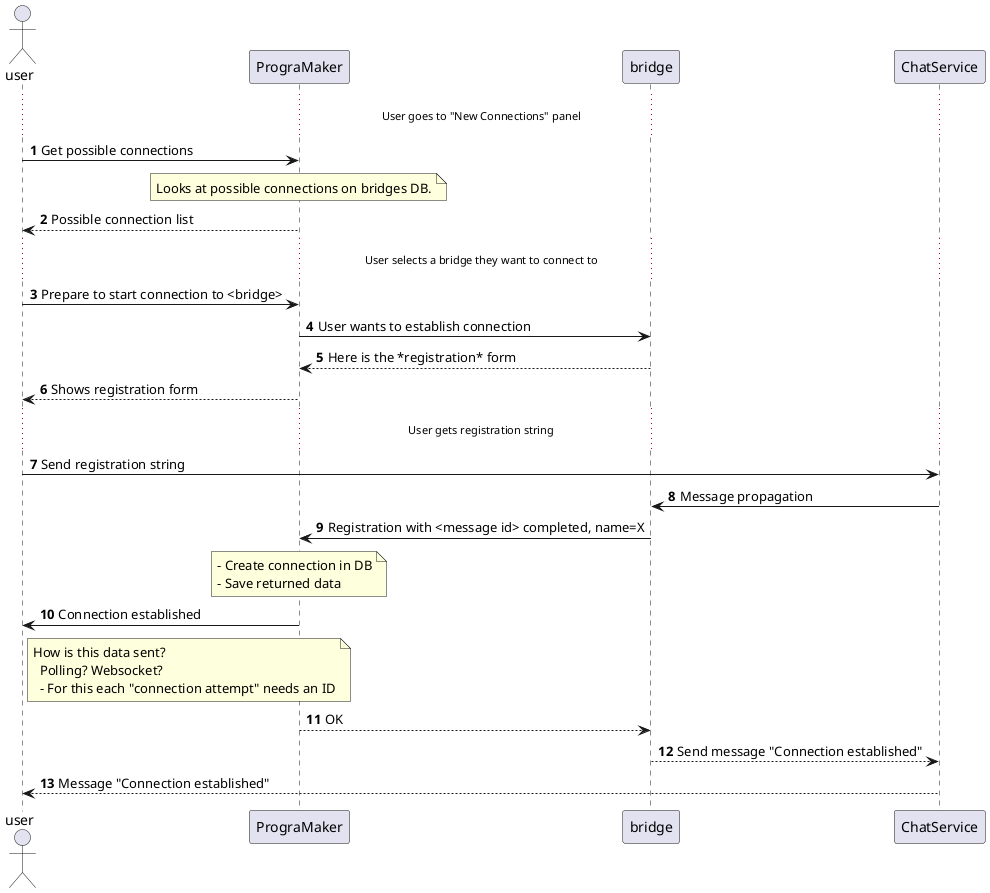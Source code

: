 @startuml sideloaded-connection-establishment
actor user
participant PrograMaker as pm
participant bridge
participant ChatService as chat

autonumber

... User goes to "New Connections" panel ...
user -> pm : Get possible connections

note over pm 
    Looks at possible connections on bridges DB.
end note

user <-- pm : Possible connection list

... User selects a bridge they want to connect to ...

user -> pm : Prepare to start connection to <bridge>
pm -> bridge : User wants to establish connection
pm <-- bridge : Here is the *registration* form
user <-- pm : Shows registration form

... User gets registration string ...

user -> chat : Send registration string
chat -> bridge : Message propagation
bridge -> pm : Registration with <message id> completed, name=X

note over pm
    - Create connection in DB
    - Save returned data
end note

user <- pm : Connection established

note right of user
    How is this data sent?
      Polling? Websocket?
      - For this each "connection attempt" needs an ID
end note

bridge <-- pm : OK
chat <-- bridge : Send message "Connection established"
user <-- chat : Message "Connection established"

@enduml